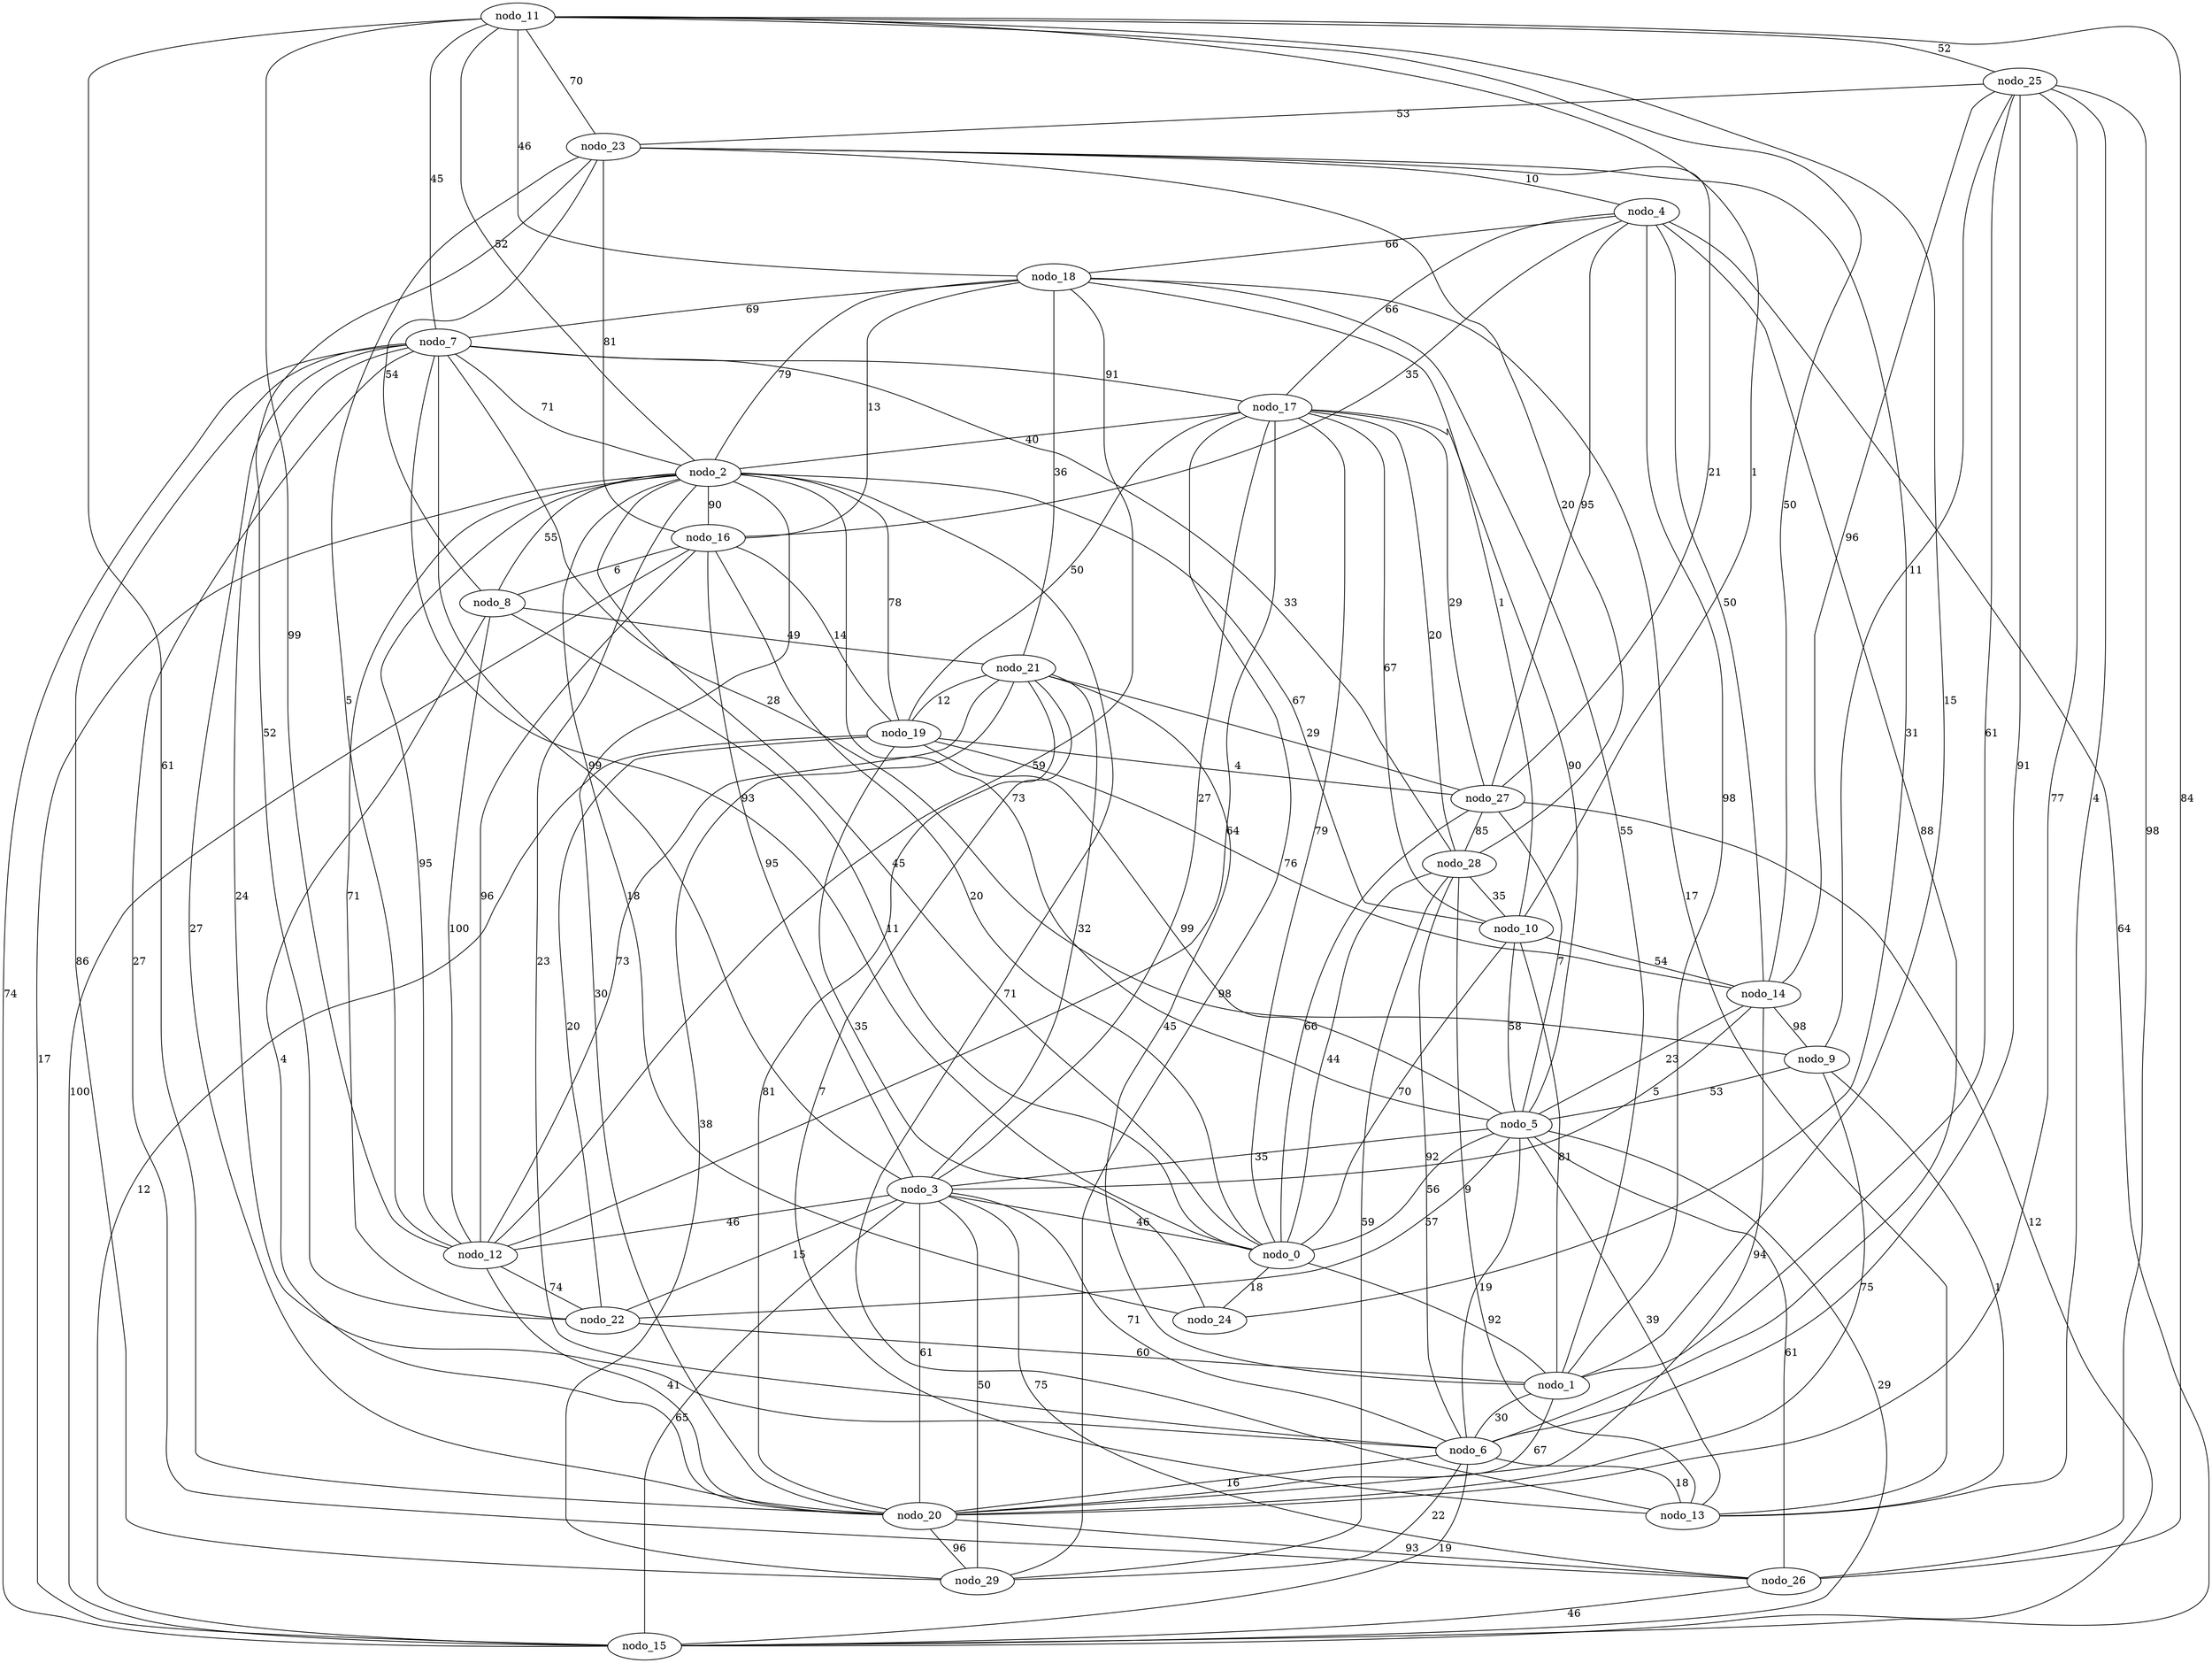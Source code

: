 graph gen_erdos_ren_30 {
  nodo_11 -- nodo_25 [label=52 weight=52];
  nodo_18 -- nodo_7 [label=69 weight=69];
  nodo_4 -- nodo_17 [label=66 weight=66];
  nodo_11 -- nodo_23 [label=70 weight=70];
  nodo_14 -- nodo_9 [label=98 weight=98];
  nodo_4 -- nodo_18 [label=66 weight=66];
  nodo_18 -- nodo_2 [label=79 weight=79];
  nodo_14 -- nodo_5 [label=23 weight=23];
  nodo_14 -- nodo_19 [label=76 weight=76];
  nodo_9 -- nodo_25 [label=11 weight=11];
  nodo_20 -- nodo_14 [label=94 weight=94];
  nodo_14 -- nodo_25 [label=96 weight=96];
  nodo_4 -- nodo_14 [label=50 weight=50];
  nodo_25 -- nodo_26 [label=98 weight=98];
  nodo_1 -- nodo_21 [label=45 weight=45];
  nodo_1 -- nodo_20 [label=67 weight=67];
  nodo_9 -- nodo_20 [label=75 weight=75];
  nodo_26 -- nodo_11 [label=84 weight=84];
  nodo_25 -- nodo_1 [label=61 weight=61];
  nodo_21 -- nodo_3 [label=32 weight=32];
  nodo_3 -- nodo_0 [label=46 weight=46];
  nodo_26 -- nodo_15 [label=46 weight=46];
  nodo_7 -- nodo_0 [label=93 weight=93];
  nodo_3 -- nodo_7 [label=99 weight=99];
  nodo_7 -- nodo_6 [label=24 weight=24];
  nodo_7 -- nodo_9 [label=28 weight=28];
  nodo_20 -- nodo_26 [label=93 weight=93];
  nodo_7 -- nodo_11 [label=45 weight=45];
  nodo_20 -- nodo_25 [label=77 weight=77];
  nodo_7 -- nodo_17 [label=91 weight=91];
  nodo_7 -- nodo_15 [label=74 weight=74];
  nodo_20 -- nodo_21 [label=81 weight=81];
  nodo_28 -- nodo_29 [label=59 weight=59];
  nodo_20 -- nodo_29 [label=96 weight=96];
  nodo_17 -- nodo_0 [label=79 weight=79];
  nodo_13 -- nodo_2 [label=71 weight=71];
  nodo_25 -- nodo_13 [label=4 weight=4];
  nodo_13 -- nodo_28 [label=9 weight=9];
  nodo_2 -- nodo_15 [label=17 weight=17];
  nodo_2 -- nodo_16 [label=90 weight=90];
  nodo_17 -- nodo_5 [label=90 weight=90];
  nodo_16 -- nodo_18 [label=13 weight=13];
  nodo_17 -- nodo_3 [label=27 weight=27];
  nodo_16 -- nodo_19 [label=14 weight=14];
  nodo_17 -- nodo_2 [label=40 weight=40];
  nodo_13 -- nodo_5 [label=39 weight=39];
  nodo_19 -- nodo_17 [label=50 weight=50];
  nodo_2 -- nodo_10 [label=67 weight=67];
  nodo_7 -- nodo_28 [label=33 weight=33];
  nodo_7 -- nodo_29 [label=86 weight=86];
  nodo_19 -- nodo_15 [label=12 weight=12];
  nodo_2 -- nodo_12 [label=95 weight=95];
  nodo_16 -- nodo_23 [label=81 weight=81];
  nodo_27 -- nodo_28 [label=85 weight=85];
  nodo_7 -- nodo_20 [label=27 weight=27];
  nodo_22 -- nodo_19 [label=20 weight=20];
  nodo_20 -- nodo_8 [label=4 weight=4];
  nodo_24 -- nodo_2 [label=18 weight=18];
  nodo_28 -- nodo_10 [label=35 weight=35];
  nodo_28 -- nodo_17 [label=20 weight=20];
  nodo_20 -- nodo_3 [label=61 weight=61];
  nodo_20 -- nodo_2 [label=30 weight=30];
  nodo_25 -- nodo_23 [label=53 weight=53];
  nodo_2 -- nodo_5 [label=73 weight=73];
  nodo_11 -- nodo_14 [label=50 weight=50];
  nodo_2 -- nodo_6 [label=23 weight=23];
  nodo_6 -- nodo_3 [label=71 weight=71];
  nodo_11 -- nodo_12 [label=99 weight=99];
  nodo_2 -- nodo_7 [label=71 weight=71];
  nodo_2 -- nodo_8 [label=55 weight=55];
  nodo_6 -- nodo_5 [label=19 weight=19];
  nodo_11 -- nodo_18 [label=46 weight=46];
  nodo_5 -- nodo_10 [label=58 weight=58];
  nodo_19 -- nodo_27 [label=4 weight=4];
  nodo_11 -- nodo_20 [label=61 weight=61];
  nodo_22 -- nodo_23 [label=52 weight=52];
  nodo_16 -- nodo_0 [label=20 weight=20];
  nodo_27 -- nodo_15 [label=12 weight=12];
  nodo_16 -- nodo_8 [label=6 weight=6];
  nodo_10 -- nodo_11 [label=1 weight=1];
  nodo_10 -- nodo_14 [label=54 weight=54];
  nodo_16 -- nodo_4 [label=35 weight=35];
  nodo_16 -- nodo_3 [label=95 weight=95];
  nodo_10 -- nodo_18 [label=1 weight=1];
  nodo_10 -- nodo_17 [label=67 weight=67];
  nodo_8 -- nodo_12 [label=100 weight=100];
  nodo_5 -- nodo_22 [label=57 weight=57];
  nodo_5 -- nodo_26 [label=61 weight=61];
  nodo_0 -- nodo_10 [label=70 weight=70];
  nodo_18 -- nodo_21 [label=36 weight=36];
  nodo_24 -- nodo_19 [label=35 weight=35];
  nodo_21 -- nodo_29 [label=38 weight=38];
  nodo_23 -- nodo_4 [label=10 weight=10];
  nodo_0 -- nodo_28 [label=44 weight=44];
  nodo_27 -- nodo_21 [label=29 weight=29];
  nodo_0 -- nodo_27 [label=66 weight=66];
  nodo_0 -- nodo_24 [label=18 weight=18];
  nodo_5 -- nodo_0 [label=56 weight=56];
  nodo_3 -- nodo_15 [label=65 weight=65];
  nodo_1 -- nodo_6 [label=30 weight=30];
  nodo_5 -- nodo_3 [label=35 weight=35];
  nodo_27 -- nodo_5 [label=7 weight=7];
  nodo_23 -- nodo_8 [label=54 weight=54];
  nodo_27 -- nodo_4 [label=95 weight=95];
  nodo_9 -- nodo_5 [label=53 weight=53];
  nodo_16 -- nodo_15 [label=100 weight=100];
  nodo_3 -- nodo_12 [label=46 weight=46];
  nodo_16 -- nodo_12 [label=96 weight=96];
  nodo_3 -- nodo_14 [label=5 weight=5];
  nodo_27 -- nodo_17 [label=29 weight=29];
  nodo_8 -- nodo_21 [label=49 weight=49];
  nodo_11 -- nodo_2 [label=52 weight=52];
  nodo_3 -- nodo_26 [label=75 weight=75];
  nodo_19 -- nodo_5 [label=99 weight=99];
  nodo_3 -- nodo_29 [label=50 weight=50];
  nodo_19 -- nodo_2 [label=78 weight=78];
  nodo_17 -- nodo_29 [label=98 weight=98];
  nodo_15 -- nodo_5 [label=29 weight=29];
  nodo_15 -- nodo_4 [label=64 weight=64];
  nodo_12 -- nodo_17 [label=64 weight=64];
  nodo_12 -- nodo_18 [label=59 weight=59];
  nodo_6 -- nodo_13 [label=18 weight=18];
  nodo_6 -- nodo_15 [label=19 weight=19];
  nodo_3 -- nodo_22 [label=15 weight=15];
  nodo_12 -- nodo_22 [label=74 weight=74];
  nodo_12 -- nodo_23 [label=5 weight=5];
  nodo_12 -- nodo_20 [label=41 weight=41];
  nodo_12 -- nodo_21 [label=73 weight=73];
  nodo_23 -- nodo_24 [label=31 weight=31];
  nodo_23 -- nodo_27 [label=21 weight=21];
  nodo_23 -- nodo_28 [label=20 weight=20];
  nodo_1 -- nodo_18 [label=55 weight=55];
  nodo_0 -- nodo_1 [label=92 weight=92];
  nodo_0 -- nodo_2 [label=45 weight=45];
  nodo_22 -- nodo_2 [label=71 weight=71];
  nodo_22 -- nodo_1 [label=60 weight=60];
  nodo_4 -- nodo_1 [label=98 weight=98];
  nodo_8 -- nodo_0 [label=11 weight=11];
  nodo_6 -- nodo_29 [label=22 weight=22];
  nodo_4 -- nodo_6 [label=88 weight=88];
  nodo_26 -- nodo_7 [label=27 weight=27];
  nodo_21 -- nodo_19 [label=12 weight=12];
  nodo_9 -- nodo_13 [label=1 weight=1];
  nodo_6 -- nodo_25 [label=91 weight=91];
  nodo_6 -- nodo_28 [label=92 weight=92];
  nodo_18 -- nodo_13 [label=17 weight=17];
  nodo_1 -- nodo_11 [label=15 weight=15];
  nodo_1 -- nodo_10 [label=81 weight=81];
  nodo_21 -- nodo_13 [label=7 weight=7];
  nodo_6 -- nodo_20 [label=16 weight=16];
}